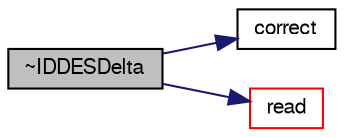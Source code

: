 digraph "~IDDESDelta"
{
  bgcolor="transparent";
  edge [fontname="FreeSans",fontsize="10",labelfontname="FreeSans",labelfontsize="10"];
  node [fontname="FreeSans",fontsize="10",shape=record];
  rankdir="LR";
  Node59 [label="~IDDESDelta",height=0.2,width=0.4,color="black", fillcolor="grey75", style="filled", fontcolor="black"];
  Node59 -> Node60 [color="midnightblue",fontsize="10",style="solid",fontname="FreeSans"];
  Node60 [label="correct",height=0.2,width=0.4,color="black",URL="$a30910.html#a3ae44b28050c3aa494c1d8e18cf618c1"];
  Node59 -> Node61 [color="midnightblue",fontsize="10",style="solid",fontname="FreeSans"];
  Node61 [label="read",height=0.2,width=0.4,color="red",URL="$a30910.html#aa9b8764750bd9ff67ca32b6551dc7847",tooltip="Read the LESdelta dictionary. "];
}
